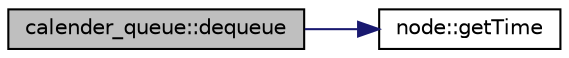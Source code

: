 digraph "calender_queue::dequeue"
{
  edge [fontname="Helvetica",fontsize="10",labelfontname="Helvetica",labelfontsize="10"];
  node [fontname="Helvetica",fontsize="10",shape=record];
  rankdir="LR";
  Node1 [label="calender_queue::dequeue",height=0.2,width=0.4,color="black", fillcolor="grey75", style="filled" fontcolor="black"];
  Node1 -> Node2 [color="midnightblue",fontsize="10",style="solid",fontname="Helvetica"];
  Node2 [label="node::getTime",height=0.2,width=0.4,color="black", fillcolor="white", style="filled",URL="$classnode.html#a1f2b81c74c72b25773cad1d92ac9c4f6"];
}
